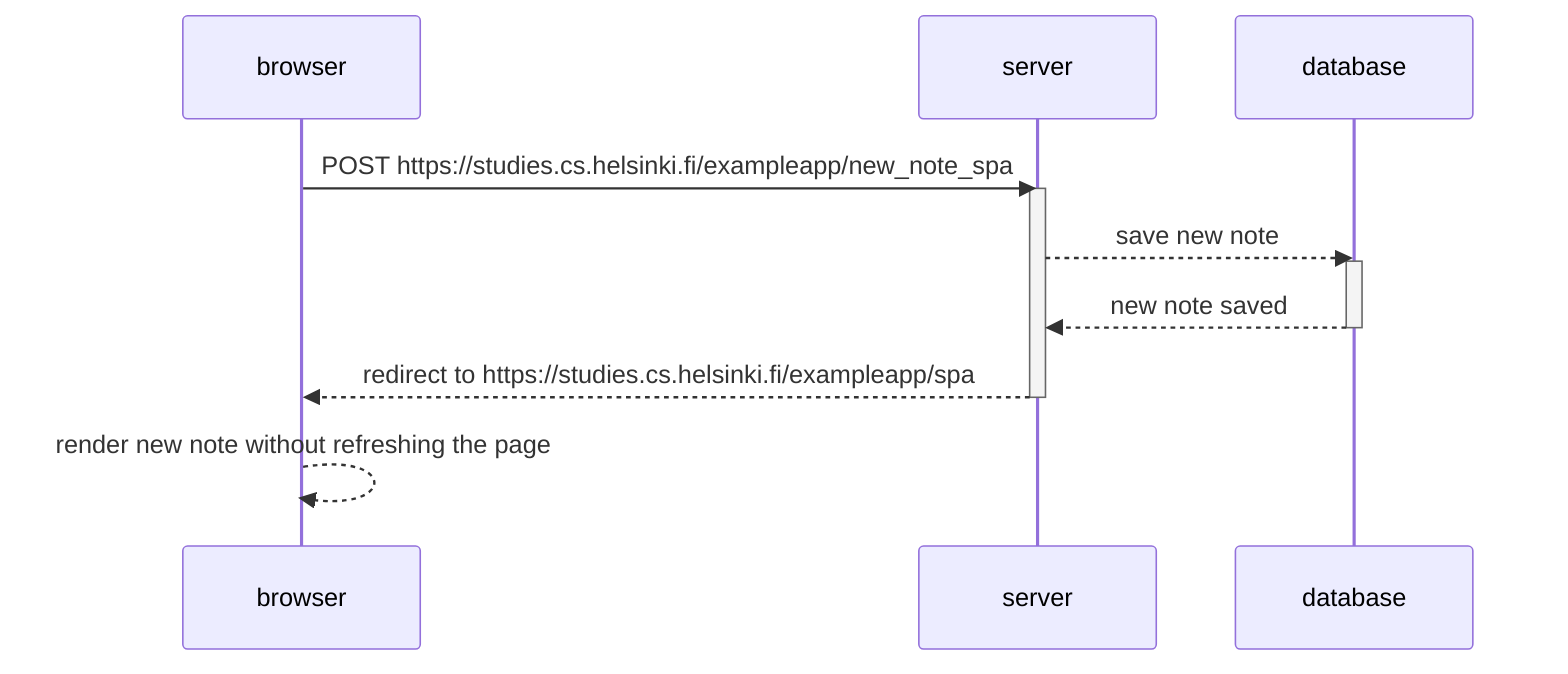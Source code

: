 sequenceDiagram
    participant browser
    participant server
    participant database

    browser->>server: POST https://studies.cs.helsinki.fi/exampleapp/new_note_spa
    activate server
    server-->>database: save new note
    activate database
    database-->>server: new note saved
    deactivate database
    server-->>browser: redirect to https://studies.cs.helsinki.fi/exampleapp/spa
    deactivate server
    browser-->>browser: render new note without refreshing the page